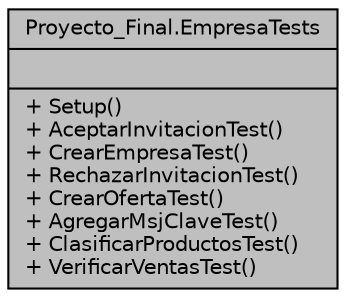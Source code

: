 digraph "Proyecto_Final.EmpresaTests"
{
 // INTERACTIVE_SVG=YES
 // LATEX_PDF_SIZE
  edge [fontname="Helvetica",fontsize="10",labelfontname="Helvetica",labelfontsize="10"];
  node [fontname="Helvetica",fontsize="10",shape=record];
  Node1 [label="{Proyecto_Final.EmpresaTests\n||+ Setup()\l+ AceptarInvitacionTest()\l+ CrearEmpresaTest()\l+ RechazarInvitacionTest()\l+ CrearOfertaTest()\l+ AgregarMsjClaveTest()\l+ ClasificarProductosTest()\l+ VerificarVentasTest()\l}",height=0.2,width=0.4,color="black", fillcolor="grey75", style="filled", fontcolor="black",tooltip="Prueba de la clase Empresa y la clase UserEmpresa."];
}
